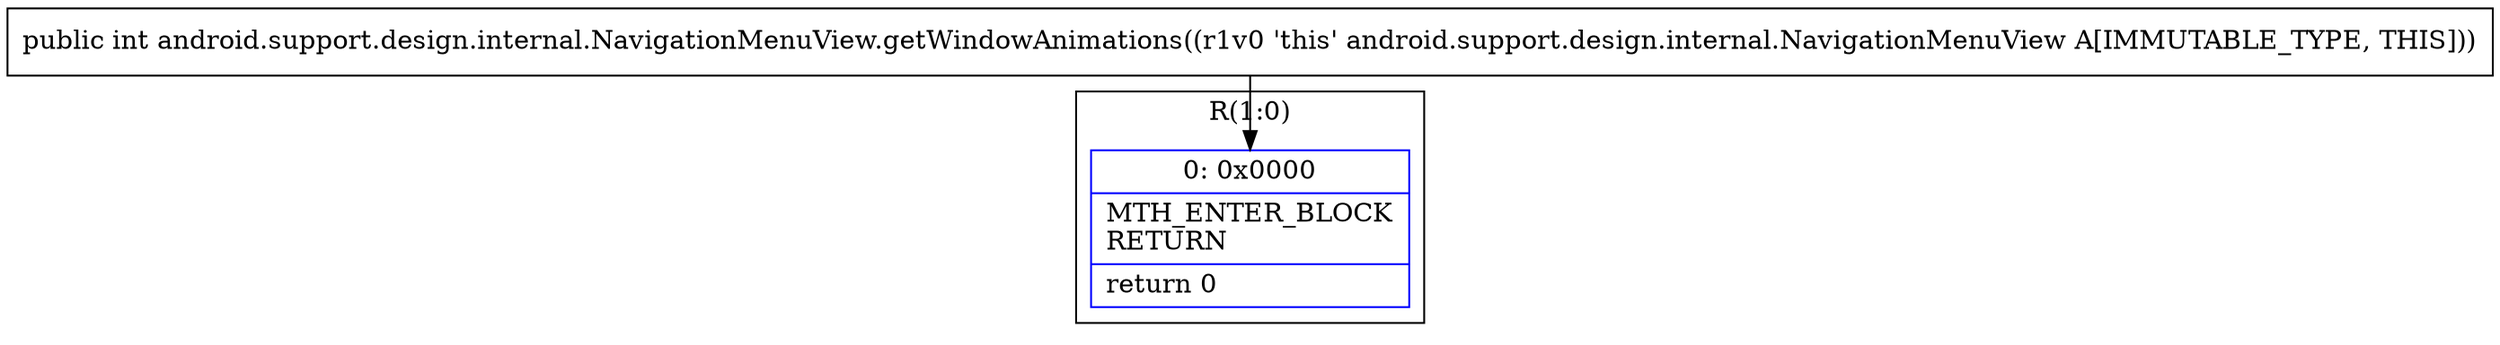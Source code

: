 digraph "CFG forandroid.support.design.internal.NavigationMenuView.getWindowAnimations()I" {
subgraph cluster_Region_1343686656 {
label = "R(1:0)";
node [shape=record,color=blue];
Node_0 [shape=record,label="{0\:\ 0x0000|MTH_ENTER_BLOCK\lRETURN\l|return 0\l}"];
}
MethodNode[shape=record,label="{public int android.support.design.internal.NavigationMenuView.getWindowAnimations((r1v0 'this' android.support.design.internal.NavigationMenuView A[IMMUTABLE_TYPE, THIS])) }"];
MethodNode -> Node_0;
}

